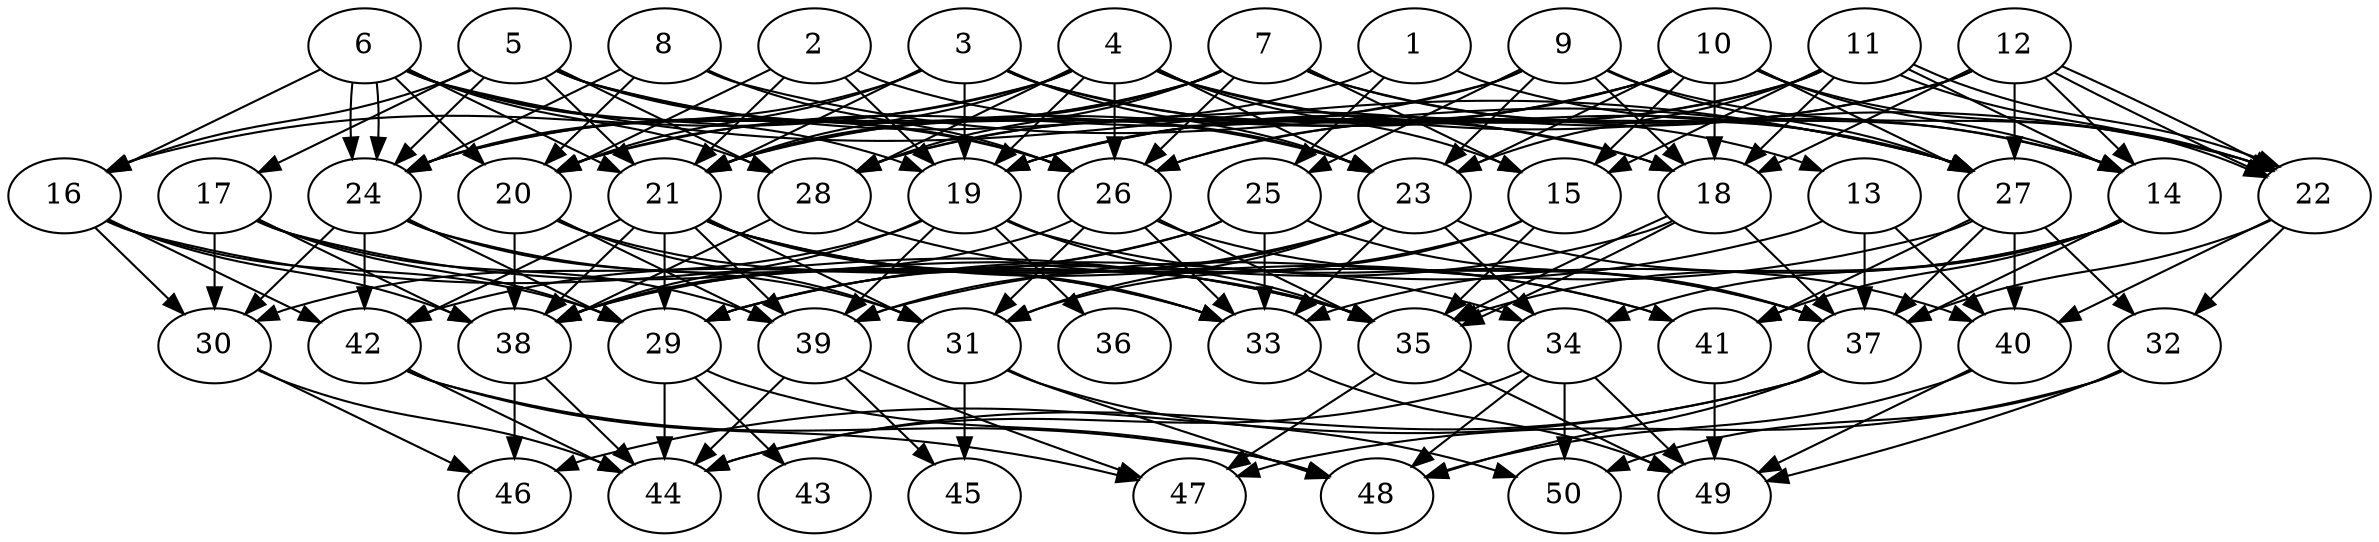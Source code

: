 // DAG automatically generated by daggen at Thu Oct  3 14:07:58 2019
// ./daggen --dot -n 50 --ccr 0.4 --fat 0.7 --regular 0.7 --density 0.6 --mindata 5242880 --maxdata 52428800 
digraph G {
  1 [size="42183680", alpha="0.11", expect_size="16873472"] 
  1 -> 14 [size ="16873472"]
  1 -> 21 [size ="16873472"]
  1 -> 25 [size ="16873472"]
  2 [size="89041920", alpha="0.15", expect_size="35616768"] 
  2 -> 19 [size ="35616768"]
  2 -> 20 [size ="35616768"]
  2 -> 21 [size ="35616768"]
  2 -> 23 [size ="35616768"]
  3 [size="36449280", alpha="0.15", expect_size="14579712"] 
  3 -> 18 [size ="14579712"]
  3 -> 19 [size ="14579712"]
  3 -> 20 [size ="14579712"]
  3 -> 21 [size ="14579712"]
  3 -> 23 [size ="14579712"]
  3 -> 24 [size ="14579712"]
  3 -> 27 [size ="14579712"]
  4 [size="64130560", alpha="0.07", expect_size="25652224"] 
  4 -> 13 [size ="25652224"]
  4 -> 15 [size ="25652224"]
  4 -> 16 [size ="25652224"]
  4 -> 19 [size ="25652224"]
  4 -> 21 [size ="25652224"]
  4 -> 22 [size ="25652224"]
  4 -> 23 [size ="25652224"]
  4 -> 24 [size ="25652224"]
  4 -> 26 [size ="25652224"]
  4 -> 28 [size ="25652224"]
  5 [size="28999680", alpha="0.08", expect_size="11599872"] 
  5 -> 16 [size ="11599872"]
  5 -> 17 [size ="11599872"]
  5 -> 18 [size ="11599872"]
  5 -> 21 [size ="11599872"]
  5 -> 23 [size ="11599872"]
  5 -> 24 [size ="11599872"]
  5 -> 26 [size ="11599872"]
  5 -> 28 [size ="11599872"]
  6 [size="109084160", alpha="0.09", expect_size="43633664"] 
  6 -> 16 [size ="43633664"]
  6 -> 19 [size ="43633664"]
  6 -> 20 [size ="43633664"]
  6 -> 21 [size ="43633664"]
  6 -> 24 [size ="43633664"]
  6 -> 24 [size ="43633664"]
  6 -> 26 [size ="43633664"]
  6 -> 27 [size ="43633664"]
  6 -> 28 [size ="43633664"]
  7 [size="70865920", alpha="0.11", expect_size="28346368"] 
  7 -> 14 [size ="28346368"]
  7 -> 15 [size ="28346368"]
  7 -> 20 [size ="28346368"]
  7 -> 21 [size ="28346368"]
  7 -> 24 [size ="28346368"]
  7 -> 26 [size ="28346368"]
  7 -> 27 [size ="28346368"]
  7 -> 28 [size ="28346368"]
  8 [size="54174720", alpha="0.00", expect_size="21669888"] 
  8 -> 20 [size ="21669888"]
  8 -> 24 [size ="21669888"]
  8 -> 26 [size ="21669888"]
  8 -> 27 [size ="21669888"]
  9 [size="49871360", alpha="0.16", expect_size="19948544"] 
  9 -> 18 [size ="19948544"]
  9 -> 20 [size ="19948544"]
  9 -> 22 [size ="19948544"]
  9 -> 23 [size ="19948544"]
  9 -> 25 [size ="19948544"]
  9 -> 27 [size ="19948544"]
  9 -> 28 [size ="19948544"]
  10 [size="76195840", alpha="0.04", expect_size="30478336"] 
  10 -> 14 [size ="30478336"]
  10 -> 15 [size ="30478336"]
  10 -> 18 [size ="30478336"]
  10 -> 19 [size ="30478336"]
  10 -> 21 [size ="30478336"]
  10 -> 22 [size ="30478336"]
  10 -> 23 [size ="30478336"]
  10 -> 27 [size ="30478336"]
  10 -> 28 [size ="30478336"]
  11 [size="61708800", alpha="0.16", expect_size="24683520"] 
  11 -> 14 [size ="24683520"]
  11 -> 15 [size ="24683520"]
  11 -> 18 [size ="24683520"]
  11 -> 19 [size ="24683520"]
  11 -> 22 [size ="24683520"]
  11 -> 22 [size ="24683520"]
  11 -> 23 [size ="24683520"]
  11 -> 26 [size ="24683520"]
  12 [size="128773120", alpha="0.12", expect_size="51509248"] 
  12 -> 14 [size ="51509248"]
  12 -> 18 [size ="51509248"]
  12 -> 19 [size ="51509248"]
  12 -> 22 [size ="51509248"]
  12 -> 22 [size ="51509248"]
  12 -> 26 [size ="51509248"]
  12 -> 27 [size ="51509248"]
  13 [size="102197760", alpha="0.01", expect_size="40879104"] 
  13 -> 29 [size ="40879104"]
  13 -> 37 [size ="40879104"]
  13 -> 40 [size ="40879104"]
  14 [size="70008320", alpha="0.08", expect_size="28003328"] 
  14 -> 33 [size ="28003328"]
  14 -> 34 [size ="28003328"]
  14 -> 35 [size ="28003328"]
  14 -> 37 [size ="28003328"]
  14 -> 41 [size ="28003328"]
  15 [size="112870400", alpha="0.16", expect_size="45148160"] 
  15 -> 29 [size ="45148160"]
  15 -> 31 [size ="45148160"]
  15 -> 35 [size ="45148160"]
  16 [size="40043520", alpha="0.09", expect_size="16017408"] 
  16 -> 29 [size ="16017408"]
  16 -> 30 [size ="16017408"]
  16 -> 35 [size ="16017408"]
  16 -> 38 [size ="16017408"]
  16 -> 42 [size ="16017408"]
  17 [size="95974400", alpha="0.07", expect_size="38389760"] 
  17 -> 29 [size ="38389760"]
  17 -> 30 [size ="38389760"]
  17 -> 35 [size ="38389760"]
  17 -> 38 [size ="38389760"]
  17 -> 39 [size ="38389760"]
  18 [size="42490880", alpha="0.18", expect_size="16996352"] 
  18 -> 29 [size ="16996352"]
  18 -> 35 [size ="16996352"]
  18 -> 35 [size ="16996352"]
  18 -> 37 [size ="16996352"]
  19 [size="45204480", alpha="0.01", expect_size="18081792"] 
  19 -> 30 [size ="18081792"]
  19 -> 35 [size ="18081792"]
  19 -> 36 [size ="18081792"]
  19 -> 37 [size ="18081792"]
  19 -> 38 [size ="18081792"]
  19 -> 39 [size ="18081792"]
  20 [size="20989440", alpha="0.17", expect_size="8395776"] 
  20 -> 31 [size ="8395776"]
  20 -> 33 [size ="8395776"]
  20 -> 38 [size ="8395776"]
  20 -> 39 [size ="8395776"]
  21 [size="45255680", alpha="0.18", expect_size="18102272"] 
  21 -> 29 [size ="18102272"]
  21 -> 31 [size ="18102272"]
  21 -> 33 [size ="18102272"]
  21 -> 34 [size ="18102272"]
  21 -> 35 [size ="18102272"]
  21 -> 38 [size ="18102272"]
  21 -> 39 [size ="18102272"]
  21 -> 41 [size ="18102272"]
  21 -> 42 [size ="18102272"]
  22 [size="22284800", alpha="0.11", expect_size="8913920"] 
  22 -> 32 [size ="8913920"]
  22 -> 37 [size ="8913920"]
  22 -> 40 [size ="8913920"]
  23 [size="94023680", alpha="0.09", expect_size="37609472"] 
  23 -> 31 [size ="37609472"]
  23 -> 33 [size ="37609472"]
  23 -> 34 [size ="37609472"]
  23 -> 38 [size ="37609472"]
  23 -> 39 [size ="37609472"]
  23 -> 40 [size ="37609472"]
  24 [size="99601920", alpha="0.15", expect_size="39840768"] 
  24 -> 29 [size ="39840768"]
  24 -> 30 [size ="39840768"]
  24 -> 31 [size ="39840768"]
  24 -> 33 [size ="39840768"]
  24 -> 42 [size ="39840768"]
  25 [size="28774400", alpha="0.04", expect_size="11509760"] 
  25 -> 33 [size ="11509760"]
  25 -> 37 [size ="11509760"]
  25 -> 38 [size ="11509760"]
  25 -> 42 [size ="11509760"]
  26 [size="122214400", alpha="0.09", expect_size="48885760"] 
  26 -> 31 [size ="48885760"]
  26 -> 33 [size ="48885760"]
  26 -> 35 [size ="48885760"]
  26 -> 37 [size ="48885760"]
  26 -> 38 [size ="48885760"]
  27 [size="59609600", alpha="0.04", expect_size="23843840"] 
  27 -> 32 [size ="23843840"]
  27 -> 37 [size ="23843840"]
  27 -> 39 [size ="23843840"]
  27 -> 40 [size ="23843840"]
  27 -> 41 [size ="23843840"]
  28 [size="101729280", alpha="0.06", expect_size="40691712"] 
  28 -> 38 [size ="40691712"]
  28 -> 41 [size ="40691712"]
  29 [size="91033600", alpha="0.14", expect_size="36413440"] 
  29 -> 43 [size ="36413440"]
  29 -> 44 [size ="36413440"]
  29 -> 48 [size ="36413440"]
  30 [size="96698880", alpha="0.13", expect_size="38679552"] 
  30 -> 44 [size ="38679552"]
  30 -> 46 [size ="38679552"]
  31 [size="77706240", alpha="0.00", expect_size="31082496"] 
  31 -> 45 [size ="31082496"]
  31 -> 48 [size ="31082496"]
  31 -> 50 [size ="31082496"]
  32 [size="63137280", alpha="0.07", expect_size="25254912"] 
  32 -> 47 [size ="25254912"]
  32 -> 49 [size ="25254912"]
  32 -> 50 [size ="25254912"]
  33 [size="128924160", alpha="0.09", expect_size="51569664"] 
  33 -> 49 [size ="51569664"]
  34 [size="62484480", alpha="0.00", expect_size="24993792"] 
  34 -> 44 [size ="24993792"]
  34 -> 48 [size ="24993792"]
  34 -> 49 [size ="24993792"]
  34 -> 50 [size ="24993792"]
  35 [size="32803840", alpha="0.09", expect_size="13121536"] 
  35 -> 47 [size ="13121536"]
  35 -> 49 [size ="13121536"]
  36 [size="55779840", alpha="0.02", expect_size="22311936"] 
  37 [size="109424640", alpha="0.09", expect_size="43769856"] 
  37 -> 44 [size ="43769856"]
  37 -> 46 [size ="43769856"]
  37 -> 48 [size ="43769856"]
  38 [size="15569920", alpha="0.01", expect_size="6227968"] 
  38 -> 44 [size ="6227968"]
  38 -> 46 [size ="6227968"]
  39 [size="51215360", alpha="0.18", expect_size="20486144"] 
  39 -> 44 [size ="20486144"]
  39 -> 45 [size ="20486144"]
  39 -> 47 [size ="20486144"]
  40 [size="17192960", alpha="0.17", expect_size="6877184"] 
  40 -> 48 [size ="6877184"]
  40 -> 49 [size ="6877184"]
  41 [size="94558720", alpha="0.01", expect_size="37823488"] 
  41 -> 49 [size ="37823488"]
  42 [size="95987200", alpha="0.07", expect_size="38394880"] 
  42 -> 44 [size ="38394880"]
  42 -> 47 [size ="38394880"]
  42 -> 48 [size ="38394880"]
  43 [size="19179520", alpha="0.06", expect_size="7671808"] 
  44 [size="71193600", alpha="0.01", expect_size="28477440"] 
  45 [size="73000960", alpha="0.17", expect_size="29200384"] 
  46 [size="124367360", alpha="0.13", expect_size="49746944"] 
  47 [size="16302080", alpha="0.16", expect_size="6520832"] 
  48 [size="67599360", alpha="0.14", expect_size="27039744"] 
  49 [size="71715840", alpha="0.06", expect_size="28686336"] 
  50 [size="60748800", alpha="0.11", expect_size="24299520"] 
}
